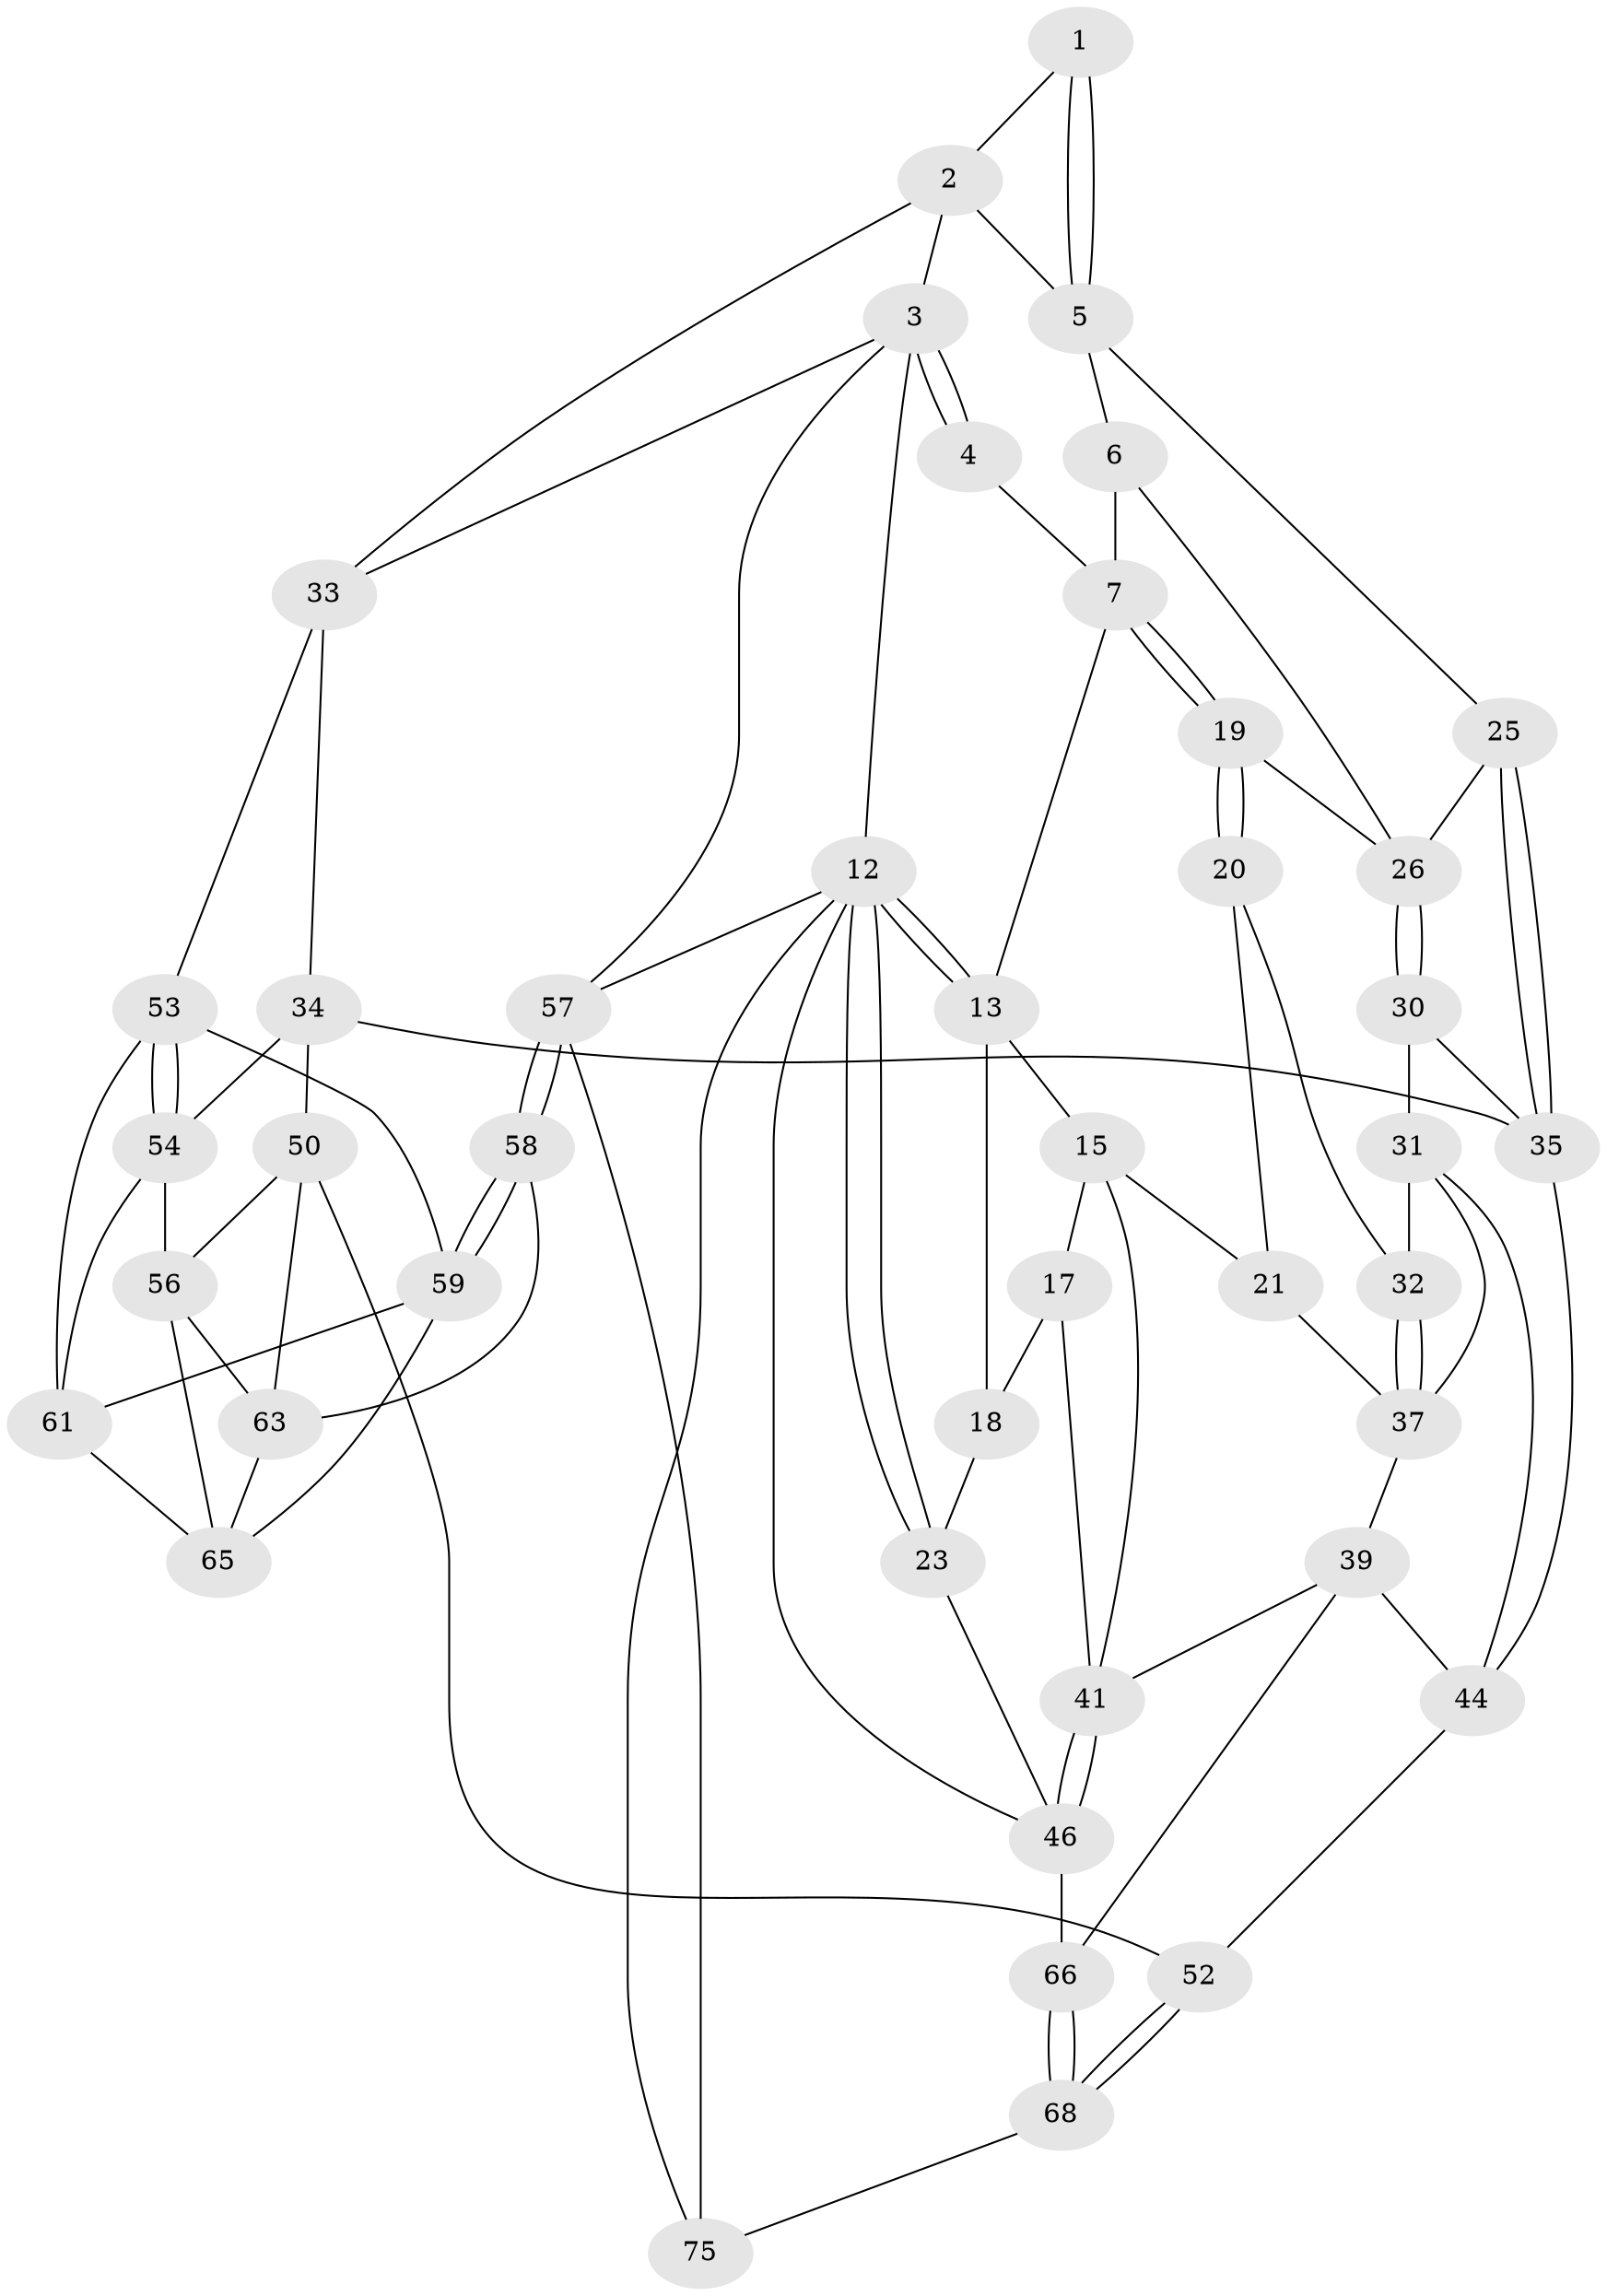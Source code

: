 // original degree distribution, {3: 0.02631578947368421, 4: 0.2631578947368421, 5: 0.47368421052631576, 6: 0.23684210526315788}
// Generated by graph-tools (version 1.1) at 2025/42/03/06/25 10:42:30]
// undirected, 43 vertices, 93 edges
graph export_dot {
graph [start="1"]
  node [color=gray90,style=filled];
  1 [pos="+0.8086999150487567+0.03227176499775041"];
  2 [pos="+0.8220583525085124+0.046790060092507295",super="+9"];
  3 [pos="+1+0",super="+11"];
  4 [pos="+0.7975958408820075+0"];
  5 [pos="+0.6653690065487026+0.06894301163069023",super="+10"];
  6 [pos="+0.6131076453807088+0.04424278075725582"];
  7 [pos="+0.5799463200891122+0.0225057275478724",super="+8"];
  12 [pos="+0+0",super="+76"];
  13 [pos="+0+0",super="+14"];
  15 [pos="+0.2973634953613568+0.19661449612688664",super="+16"];
  17 [pos="+0.12041370987129749+0.09368961222728986",super="+24"];
  18 [pos="+0.09095950306116846+0.015888240939129283",super="+22"];
  19 [pos="+0.5747139701813243+0.040577865019259245",super="+28"];
  20 [pos="+0.48814757619402516+0.2251044386007744",super="+29"];
  21 [pos="+0.3600683710906439+0.22038036114057938"];
  23 [pos="+0+0.3037353212520135"];
  25 [pos="+0.7510657907402032+0.23885424398293786"];
  26 [pos="+0.6850788429816788+0.2589278396058116",super="+27"];
  30 [pos="+0.650810797928645+0.2996826170485436"];
  31 [pos="+0.6305494637374763+0.3042350113468106",super="+43"];
  32 [pos="+0.5189653172498032+0.2671629425355317"];
  33 [pos="+0.9952325808080839+0.22170380658146452",super="+45"];
  34 [pos="+0.7630904330572541+0.45422202161565794",super="+49"];
  35 [pos="+0.7465900778546005+0.45195980182292794",super="+36"];
  37 [pos="+0.48550541518726054+0.4173853814418873",super="+38"];
  39 [pos="+0.35843103773861734+0.5060099292122504",super="+40"];
  41 [pos="+0.208502606280455+0.37635737826310317",super="+42"];
  44 [pos="+0.6442090750067163+0.4999383594014666",super="+48"];
  46 [pos="+0+0.6654886085136903",super="+47"];
  50 [pos="+0.7703687884180536+0.5955628669686237",super="+51"];
  52 [pos="+0.6098725241525408+0.72356053494754"];
  53 [pos="+1+0.48989584676976056",super="+60"];
  54 [pos="+0.8307358539519766+0.500788453217838",super="+55"];
  56 [pos="+0.8396509886315959+0.602447330772964",super="+62"];
  57 [pos="+1+1",super="+74"];
  58 [pos="+1+1",super="+73"];
  59 [pos="+1+0.7388903926246067",super="+71"];
  61 [pos="+1+0.5615412532735546",super="+64"];
  63 [pos="+0.6204009708057988+0.7283159502083243",super="+70"];
  65 [pos="+0.8542938753165813+0.6654638917779415",super="+69"];
  66 [pos="+0.2622693617861507+0.600928827386857",super="+67"];
  68 [pos="+0.4123738355556259+0.8650666938255219",super="+72"];
  75 [pos="+0.3061000360212131+1"];
  1 -- 2;
  1 -- 5;
  1 -- 5;
  2 -- 3;
  2 -- 33;
  2 -- 5;
  3 -- 4;
  3 -- 4;
  3 -- 57;
  3 -- 12;
  3 -- 33;
  4 -- 7;
  5 -- 6;
  5 -- 25;
  6 -- 7;
  6 -- 26;
  7 -- 19;
  7 -- 19;
  7 -- 13;
  12 -- 13;
  12 -- 13;
  12 -- 23;
  12 -- 23;
  12 -- 57;
  12 -- 75;
  12 -- 46;
  13 -- 18;
  13 -- 15;
  15 -- 21;
  15 -- 17;
  15 -- 41;
  17 -- 18 [weight=2];
  17 -- 41;
  18 -- 23;
  19 -- 20 [weight=2];
  19 -- 20;
  19 -- 26;
  20 -- 21;
  20 -- 32;
  21 -- 37;
  23 -- 46;
  25 -- 26;
  25 -- 35;
  25 -- 35;
  26 -- 30;
  26 -- 30;
  30 -- 31;
  30 -- 35;
  31 -- 32;
  31 -- 44;
  31 -- 37;
  32 -- 37;
  32 -- 37;
  33 -- 34;
  33 -- 53;
  34 -- 35;
  34 -- 50;
  34 -- 54;
  35 -- 44;
  37 -- 39;
  39 -- 44;
  39 -- 41;
  39 -- 66;
  41 -- 46;
  41 -- 46;
  44 -- 52;
  46 -- 66;
  50 -- 56;
  50 -- 52;
  50 -- 63;
  52 -- 68;
  52 -- 68;
  53 -- 54;
  53 -- 54;
  53 -- 61;
  53 -- 59;
  54 -- 56;
  54 -- 61;
  56 -- 65;
  56 -- 63;
  57 -- 58 [weight=2];
  57 -- 58;
  57 -- 75;
  58 -- 59;
  58 -- 59;
  58 -- 63;
  59 -- 61;
  59 -- 65;
  61 -- 65;
  63 -- 65;
  66 -- 68 [weight=2];
  66 -- 68;
  68 -- 75;
}
